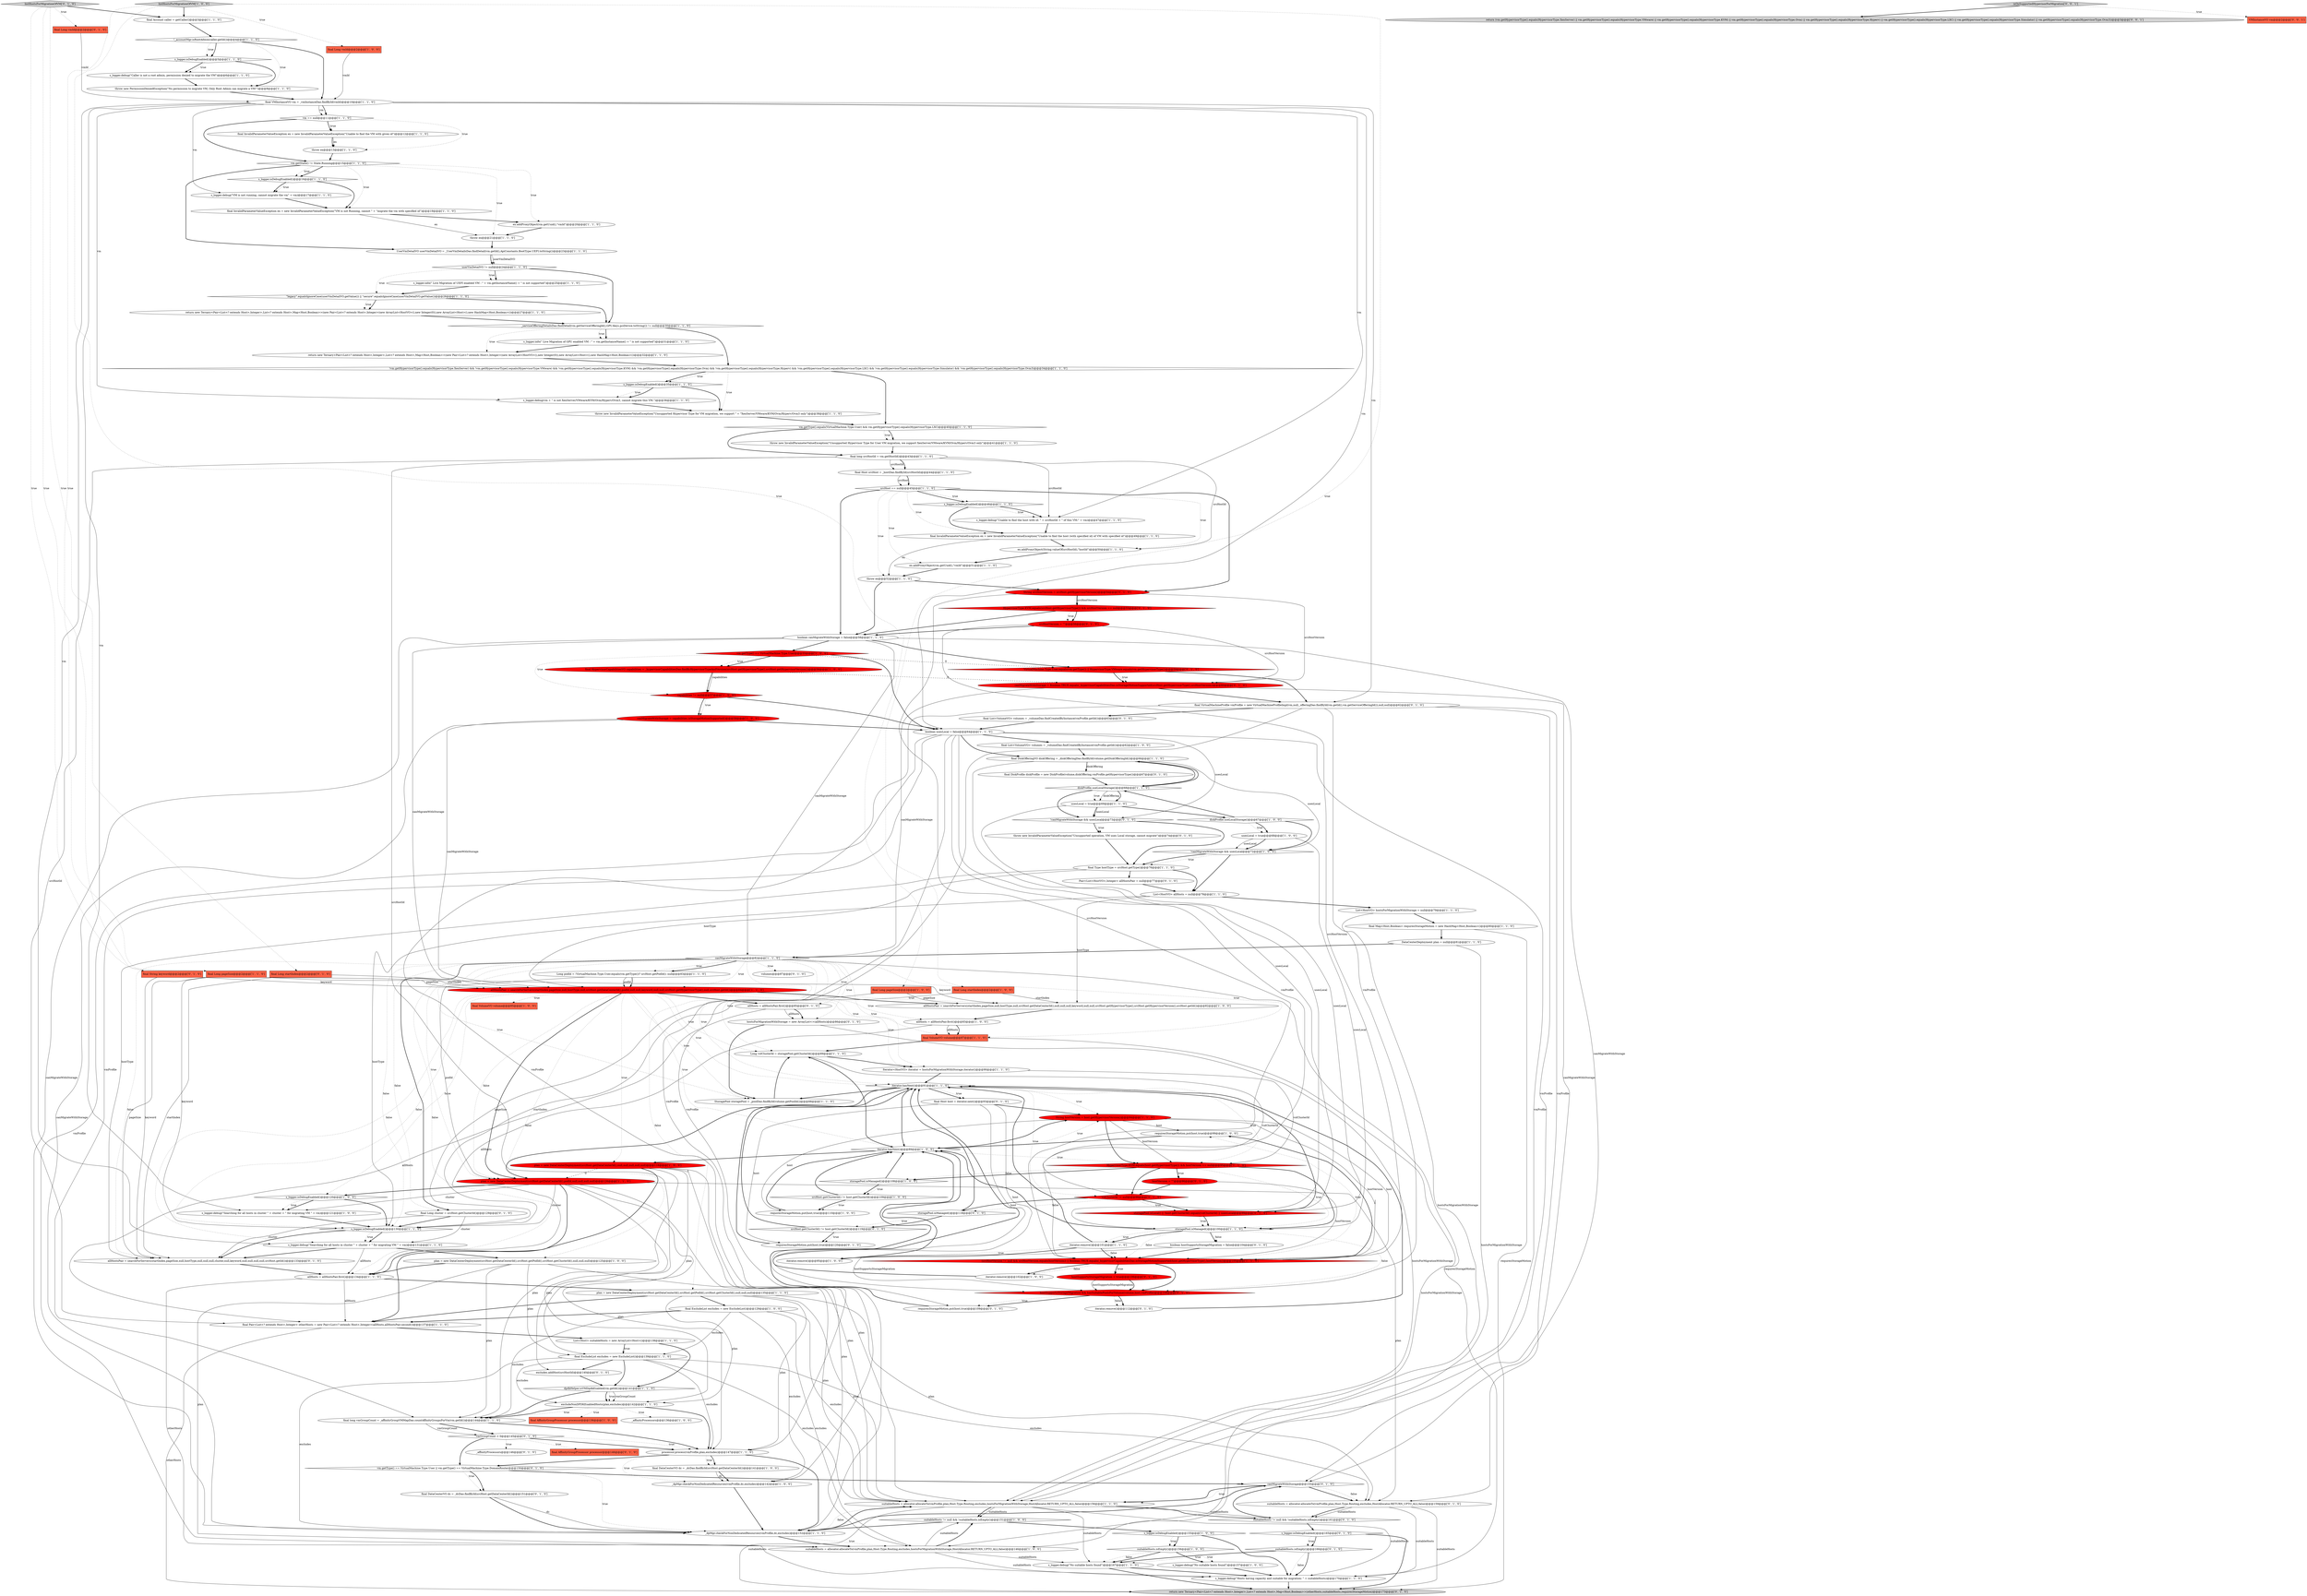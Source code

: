 digraph {
111 [style = filled, label = "listHostsForMigrationOfVM['1', '0', '0']", fillcolor = lightgray, shape = diamond image = "AAA0AAABBB1BBB"];
22 [style = filled, label = "allHostsPair = searchForServers(startIndex,pageSize,null,hostType,null,srcHost.getDataCenterId(),podId,null,null,keyword,null,null,srcHost.getHypervisorType(),null,srcHost.getId())@@@84@@@['1', '1', '0']", fillcolor = red, shape = ellipse image = "AAA1AAABBB1BBB"];
56 [style = filled, label = "final Type hostType = srcHost.getType()@@@76@@@['1', '1', '0']", fillcolor = white, shape = ellipse image = "AAA0AAABBB1BBB"];
51 [style = filled, label = "final Long pageSize@@@2@@@['1', '0', '0']", fillcolor = tomato, shape = box image = "AAA0AAABBB1BBB"];
89 [style = filled, label = "s_logger.info(\" Live Migration of GPU enabled VM : \" + vm.getInstanceName() + \" is not supported\")@@@31@@@['1', '1', '0']", fillcolor = white, shape = ellipse image = "AAA0AAABBB1BBB"];
157 [style = filled, label = "requiresStorageMotion.put(host,true)@@@109@@@['0', '1', '0']", fillcolor = white, shape = ellipse image = "AAA0AAABBB2BBB"];
58 [style = filled, label = "s_logger.debug(\"No suitable hosts found\")@@@167@@@['1', '1', '0']", fillcolor = white, shape = ellipse image = "AAA0AAABBB1BBB"];
124 [style = filled, label = "srcHostVersion = \"\"@@@56@@@['0', '1', '0']", fillcolor = red, shape = ellipse image = "AAA1AAABBB2BBB"];
156 [style = filled, label = "canMigrateWithStorage@@@155@@@['0', '1', '0']", fillcolor = white, shape = diamond image = "AAA0AAABBB2BBB"];
71 [style = filled, label = "requiresStorageMotion.put(host,true)@@@99@@@['1', '0', '0']", fillcolor = white, shape = ellipse image = "AAA0AAABBB1BBB"];
110 [style = filled, label = "excludeNonDPDKEnabledHosts(plan,excludes)@@@142@@@['1', '1', '0']", fillcolor = white, shape = ellipse image = "AAA0AAABBB1BBB"];
119 [style = filled, label = "final Host host = iterator.next()@@@93@@@['0', '1', '0']", fillcolor = white, shape = ellipse image = "AAA0AAABBB2BBB"];
20 [style = filled, label = "return new Ternary<Pair<List<? extends Host>,Integer>,List<? extends Host>,Map<Host,Boolean>>(new Pair<List<? extends Host>,Integer>(new ArrayList<HostVO>(),new Integer(0)),new ArrayList<Host>(),new HashMap<Host,Boolean>())@@@32@@@['1', '1', '0']", fillcolor = white, shape = ellipse image = "AAA0AAABBB1BBB"];
35 [style = filled, label = "boolean usesLocal = false@@@64@@@['1', '1', '0']", fillcolor = white, shape = ellipse image = "AAA0AAABBB1BBB"];
7 [style = filled, label = "(srcHostVersion != null && srcHostVersion.equals(hostVersion)) || Boolean.TRUE.equals(_hypervisorCapabilitiesDao.isStorageMotionSupported(host.getHypervisorType(),hostVersion))@@@105@@@['1', '1', '0']", fillcolor = red, shape = diamond image = "AAA1AAABBB1BBB"];
21 [style = filled, label = "storagePool.isManaged()@@@100@@@['1', '1', '0']", fillcolor = white, shape = diamond image = "AAA0AAABBB1BBB"];
57 [style = filled, label = "Long podId = !VirtualMachine.Type.User.equals(vm.getType())? srcHost.getPodId(): null@@@83@@@['1', '1', '0']", fillcolor = white, shape = ellipse image = "AAA0AAABBB1BBB"];
140 [style = filled, label = "final List<VolumeVO> volumes = _volumeDao.findCreatedByInstance(vmProfile.getId())@@@63@@@['0', '1', '0']", fillcolor = white, shape = ellipse image = "AAA0AAABBB2BBB"];
136 [style = filled, label = "vmGroupCount > 0@@@145@@@['0', '1', '0']", fillcolor = white, shape = diamond image = "AAA0AAABBB2BBB"];
29 [style = filled, label = "iterator.hasNext()@@@91@@@['1', '1', '0']", fillcolor = white, shape = diamond image = "AAA0AAABBB1BBB"];
19 [style = filled, label = "userVmDetailVO != null@@@24@@@['1', '1', '0']", fillcolor = white, shape = diamond image = "AAA0AAABBB1BBB"];
38 [style = filled, label = "final VMInstanceVO vm = _vmInstanceDao.findById(vmId)@@@10@@@['1', '1', '0']", fillcolor = white, shape = ellipse image = "AAA0AAABBB1BBB"];
31 [style = filled, label = "final InvalidParameterValueException ex = new InvalidParameterValueException(\"Unable to find the VM with given id\")@@@12@@@['1', '1', '0']", fillcolor = white, shape = ellipse image = "AAA0AAABBB1BBB"];
122 [style = filled, label = "final Long cluster = srcHost.getClusterId()@@@129@@@['0', '1', '0']", fillcolor = white, shape = ellipse image = "AAA0AAABBB2BBB"];
23 [style = filled, label = "throw new InvalidParameterValueException(\"Unsupported Hypervisor Type for VM migration, we support \" + \"XenServer/VMware/KVM/Ovm/Hyperv/Ovm3 only\")@@@38@@@['1', '1', '0']", fillcolor = white, shape = ellipse image = "AAA0AAABBB1BBB"];
72 [style = filled, label = "final Long vmId@@@2@@@['1', '0', '0']", fillcolor = tomato, shape = box image = "AAA0AAABBB1BBB"];
63 [style = filled, label = "s_logger.isDebugEnabled()@@@46@@@['1', '1', '0']", fillcolor = white, shape = diamond image = "AAA0AAABBB1BBB"];
3 [style = filled, label = "storagePool.isManaged()@@@108@@@['1', '0', '0']", fillcolor = white, shape = diamond image = "AAA0AAABBB1BBB"];
98 [style = filled, label = "final ExcludeList excludes = new ExcludeList()@@@129@@@['1', '0', '0']", fillcolor = white, shape = ellipse image = "AAA0AAABBB1BBB"];
9 [style = filled, label = "capabilities != null@@@57@@@['1', '0', '0']", fillcolor = red, shape = diamond image = "AAA1AAABBB1BBB"];
1 [style = filled, label = "diskProfile.useLocalStorage()@@@68@@@['1', '1', '0']", fillcolor = white, shape = diamond image = "AAA0AAABBB1BBB"];
4 [style = filled, label = "final InvalidParameterValueException ex = new InvalidParameterValueException(\"Unable to find the host (with specified id) of VM with specified id\")@@@49@@@['1', '1', '0']", fillcolor = white, shape = ellipse image = "AAA0AAABBB1BBB"];
43 [style = filled, label = "final long vmGroupCount = _affinityGroupVMMapDao.countAffinityGroupsForVm(vm.getId())@@@144@@@['1', '1', '0']", fillcolor = white, shape = ellipse image = "AAA0AAABBB1BBB"];
41 [style = filled, label = "final Map<Host,Boolean> requiresStorageMotion = new HashMap<Host,Boolean>()@@@80@@@['1', '1', '0']", fillcolor = white, shape = ellipse image = "AAA0AAABBB1BBB"];
127 [style = filled, label = "_affinityProcessors@@@146@@@['0', '1', '0']", fillcolor = white, shape = ellipse image = "AAA0AAABBB2BBB"];
77 [style = filled, label = "usesLocal = true@@@68@@@['1', '0', '0']", fillcolor = white, shape = ellipse image = "AAA0AAABBB1BBB"];
123 [style = filled, label = "iterator.remove()@@@112@@@['0', '1', '0']", fillcolor = white, shape = ellipse image = "AAA0AAABBB2BBB"];
26 [style = filled, label = "vm.getType() == VirtualMachine.Type.User@@@55@@@['1', '0', '0']", fillcolor = red, shape = diamond image = "AAA1AAABBB1BBB"];
130 [style = filled, label = "srcHost.getClusterId() != host.getClusterId()@@@119@@@['0', '1', '0']", fillcolor = white, shape = diamond image = "AAA0AAABBB2BBB"];
95 [style = filled, label = "s_logger.isDebugEnabled()@@@130@@@['1', '1', '0']", fillcolor = white, shape = diamond image = "AAA0AAABBB1BBB"];
121 [style = filled, label = "vm.getType() == VirtualMachine.Type.User || vm.getType() == VirtualMachine.Type.DomainRouter@@@150@@@['0', '1', '0']", fillcolor = white, shape = diamond image = "AAA0AAABBB2BBB"];
90 [style = filled, label = "!vm.getHypervisorType().equals(HypervisorType.XenServer) && !vm.getHypervisorType().equals(HypervisorType.VMware) && !vm.getHypervisorType().equals(HypervisorType.KVM) && !vm.getHypervisorType().equals(HypervisorType.Ovm) && !vm.getHypervisorType().equals(HypervisorType.Hyperv) && !vm.getHypervisorType().equals(HypervisorType.LXC) && !vm.getHypervisorType().equals(HypervisorType.Simulator) && !vm.getHypervisorType().equals(HypervisorType.Ovm3)@@@34@@@['1', '1', '0']", fillcolor = white, shape = diamond image = "AAA0AAABBB1BBB"];
97 [style = filled, label = "s_logger.isDebugEnabled()@@@120@@@['1', '0', '0']", fillcolor = white, shape = diamond image = "AAA0AAABBB1BBB"];
14 [style = filled, label = "vm == null@@@11@@@['1', '1', '0']", fillcolor = white, shape = diamond image = "AAA0AAABBB1BBB"];
120 [style = filled, label = "final String keyword@@@2@@@['0', '1', '0']", fillcolor = tomato, shape = box image = "AAA0AAABBB2BBB"];
104 [style = filled, label = "String hostVersion = host.getHypervisorVersion()@@@94@@@['1', '1', '0']", fillcolor = red, shape = ellipse image = "AAA1AAABBB1BBB"];
134 [style = filled, label = "final VirtualMachineProfile vmProfile = new VirtualMachineProfileImpl(vm,null,_offeringDao.findById(vm.getId(),vm.getServiceOfferingId()),null,null)@@@62@@@['0', '1', '0']", fillcolor = white, shape = ellipse image = "AAA0AAABBB2BBB"];
82 [style = filled, label = "final HypervisorCapabilitiesVO capabilities = _hypervisorCapabilitiesDao.findByHypervisorTypeAndVersion(srcHost.getHypervisorType(),srcHost.getHypervisorVersion())@@@56@@@['1', '0', '0']", fillcolor = red, shape = ellipse image = "AAA1AAABBB1BBB"];
135 [style = filled, label = "final Long vmId@@@2@@@['0', '1', '0']", fillcolor = tomato, shape = box image = "AAA0AAABBB2BBB"];
50 [style = filled, label = "final List<VolumeVO> volumes = _volumeDao.findCreatedByInstance(vmProfile.getId())@@@62@@@['1', '0', '0']", fillcolor = white, shape = ellipse image = "AAA0AAABBB1BBB"];
70 [style = filled, label = "final long srcHostId = vm.getHostId()@@@43@@@['1', '1', '0']", fillcolor = white, shape = ellipse image = "AAA0AAABBB1BBB"];
94 [style = filled, label = "_serviceOfferingDetailsDao.findDetail(vm.getServiceOfferingId(),GPU.Keys.pciDevice.toString()) != null@@@30@@@['1', '1', '0']", fillcolor = white, shape = diamond image = "AAA0AAABBB1BBB"];
79 [style = filled, label = "allHosts = allHostsPair.first()@@@134@@@['1', '1', '0']", fillcolor = white, shape = ellipse image = "AAA0AAABBB1BBB"];
106 [style = filled, label = "boolean canMigrateWithStorage = false@@@58@@@['1', '1', '0']", fillcolor = white, shape = ellipse image = "AAA0AAABBB1BBB"];
17 [style = filled, label = "_dpMgr.checkForNonDedicatedResources(vmProfile,dc,excludes)@@@152@@@['1', '1', '0']", fillcolor = white, shape = ellipse image = "AAA0AAABBB1BBB"];
100 [style = filled, label = "iterator.remove()@@@101@@@['1', '1', '0']", fillcolor = white, shape = ellipse image = "AAA0AAABBB1BBB"];
112 [style = filled, label = "s_logger.isDebugEnabled()@@@5@@@['1', '1', '0']", fillcolor = white, shape = diamond image = "AAA0AAABBB1BBB"];
39 [style = filled, label = "vm.getState() != State.Running@@@15@@@['1', '1', '0']", fillcolor = white, shape = diamond image = "AAA0AAABBB1BBB"];
49 [style = filled, label = "s_logger.isDebugEnabled()@@@35@@@['1', '1', '0']", fillcolor = white, shape = diamond image = "AAA0AAABBB1BBB"];
145 [style = filled, label = "allHostsPair = searchForServers(startIndex,pageSize,null,hostType,null,null,null,cluster,null,keyword,null,null,null,null,srcHost.getId())@@@133@@@['0', '1', '0']", fillcolor = white, shape = ellipse image = "AAA0AAABBB2BBB"];
61 [style = filled, label = "List<HostVO> hostsForMigrationWithStorage = null@@@79@@@['1', '1', '0']", fillcolor = white, shape = ellipse image = "AAA0AAABBB1BBB"];
68 [style = filled, label = "canMigrateWithStorage = capabilities.isStorageMotionSupported()@@@58@@@['1', '0', '0']", fillcolor = red, shape = ellipse image = "AAA1AAABBB1BBB"];
55 [style = filled, label = "final AffinityGroupProcessor processor@@@136@@@['1', '0', '0']", fillcolor = tomato, shape = box image = "AAA0AAABBB1BBB"];
45 [style = filled, label = "suitableHosts = allocator.allocateTo(vmProfile,plan,Host.Type.Routing,excludes,hostsForMigrationWithStorage,HostAllocator.RETURN_UPTO_ALL,false)@@@146@@@['1', '0', '0']", fillcolor = white, shape = ellipse image = "AAA0AAABBB1BBB"];
18 [style = filled, label = "iterator.remove()@@@95@@@['1', '0', '0']", fillcolor = white, shape = ellipse image = "AAA0AAABBB1BBB"];
34 [style = filled, label = "dpdkHelper.isVMDpdkEnabled(vm.getId())@@@141@@@['1', '1', '0']", fillcolor = white, shape = diamond image = "AAA0AAABBB1BBB"];
42 [style = filled, label = "s_logger.debug(\"Unable to find the host with id: \" + srcHostId + \" of this VM:\" + vm)@@@47@@@['1', '1', '0']", fillcolor = white, shape = ellipse image = "AAA0AAABBB1BBB"];
105 [style = filled, label = "s_logger.debug(\"Searching for all hosts in cluster \" + cluster + \" for migrating VM \" + vm)@@@121@@@['1', '0', '0']", fillcolor = white, shape = ellipse image = "AAA0AAABBB1BBB"];
102 [style = filled, label = "s_logger.debug(\"Hosts having capacity and suitable for migration: \" + suitableHosts)@@@170@@@['1', '1', '0']", fillcolor = white, shape = ellipse image = "AAA0AAABBB1BBB"];
131 [style = filled, label = "suitableHosts != null && !suitableHosts.isEmpty()@@@161@@@['0', '1', '0']", fillcolor = white, shape = diamond image = "AAA0AAABBB2BBB"];
141 [style = filled, label = "volumes@@@87@@@['0', '1', '0']", fillcolor = white, shape = ellipse image = "AAA0AAABBB2BBB"];
109 [style = filled, label = "iterator.remove()@@@102@@@['1', '0', '0']", fillcolor = white, shape = ellipse image = "AAA0AAABBB1BBB"];
44 [style = filled, label = "final ExcludeList excludes = new ExcludeList()@@@139@@@['1', '1', '0']", fillcolor = white, shape = ellipse image = "AAA0AAABBB1BBB"];
149 [style = filled, label = "requiresStorageMotion.put(host,true)@@@120@@@['0', '1', '0']", fillcolor = white, shape = ellipse image = "AAA0AAABBB2BBB"];
64 [style = filled, label = "plan = new DataCenterDeployment(srcHost.getDataCenterId(),srcHost.getPodId(),srcHost.getClusterId(),null,null,null)@@@125@@@['1', '0', '0']", fillcolor = white, shape = ellipse image = "AAA0AAABBB1BBB"];
12 [style = filled, label = "s_logger.debug(\"VM is not running, cannot migrate the vm\" + vm)@@@17@@@['1', '1', '0']", fillcolor = white, shape = ellipse image = "AAA0AAABBB1BBB"];
93 [style = filled, label = "iterator.hasNext()@@@89@@@['1', '0', '0']", fillcolor = white, shape = diamond image = "AAA0AAABBB1BBB"];
40 [style = filled, label = "vm.getType().equals(VirtualMachine.Type.User) && vm.getHypervisorType().equals(HypervisorType.LXC)@@@40@@@['1', '1', '0']", fillcolor = white, shape = diamond image = "AAA0AAABBB1BBB"];
11 [style = filled, label = "throw ex@@@21@@@['1', '1', '0']", fillcolor = white, shape = ellipse image = "AAA0AAABBB1BBB"];
78 [style = filled, label = "allHostsPair = searchForServers(startIndex,pageSize,null,hostType,null,srcHost.getDataCenterId(),null,null,null,keyword,null,null,srcHost.getHypervisorType(),srcHost.getHypervisorVersion(),srcHost.getId())@@@82@@@['1', '0', '0']", fillcolor = white, shape = ellipse image = "AAA0AAABBB1BBB"];
128 [style = filled, label = "listHostsForMigrationOfVM['0', '1', '0']", fillcolor = lightgray, shape = diamond image = "AAA0AAABBB2BBB"];
52 [style = filled, label = "s_logger.debug(vm + \" is not XenServer/VMware/KVM/Ovm/Hyperv/Ovm3, cannot migrate this VM.\")@@@36@@@['1', '1', '0']", fillcolor = white, shape = ellipse image = "AAA0AAABBB1BBB"];
5 [style = filled, label = "suitableHosts.isEmpty()@@@156@@@['1', '0', '0']", fillcolor = white, shape = diamond image = "AAA0AAABBB1BBB"];
16 [style = filled, label = "\"legacy\".equalsIgnoreCase(userVmDetailVO.getValue()) || \"secure\".equalsIgnoreCase(userVmDetailVO.getValue())@@@26@@@['1', '1', '0']", fillcolor = white, shape = diamond image = "AAA0AAABBB1BBB"];
48 [style = filled, label = "suitableHosts != null && !suitableHosts.isEmpty()@@@151@@@['1', '0', '0']", fillcolor = white, shape = diamond image = "AAA0AAABBB1BBB"];
96 [style = filled, label = "final Host srcHost = _hostDao.findById(srcHostId)@@@44@@@['1', '1', '0']", fillcolor = white, shape = ellipse image = "AAA0AAABBB1BBB"];
24 [style = filled, label = "final VolumeVO volume@@@87@@@['1', '1', '0']", fillcolor = tomato, shape = box image = "AAA0AAABBB1BBB"];
92 [style = filled, label = "final Long pageSize@@@2@@@['1', '1', '0']", fillcolor = tomato, shape = box image = "AAA0AAABBB1BBB"];
28 [style = filled, label = "throw new PermissionDeniedException(\"No permission to migrate VM, Only Root Admin can migrate a VM!\")@@@8@@@['1', '1', '0']", fillcolor = white, shape = ellipse image = "AAA0AAABBB1BBB"];
160 [style = filled, label = "return (vm.getHypervisorType().equals(HypervisorType.XenServer) || vm.getHypervisorType().equals(HypervisorType.VMware) || vm.getHypervisorType().equals(HypervisorType.KVM) || vm.getHypervisorType().equals(HypervisorType.Ovm) || vm.getHypervisorType().equals(HypervisorType.Hyperv) || vm.getHypervisorType().equals(HypervisorType.LXC) || vm.getHypervisorType().equals(HypervisorType.Simulator) || vm.getHypervisorType().equals(HypervisorType.Ovm3))@@@3@@@['0', '0', '1']", fillcolor = lightgray, shape = ellipse image = "AAA0AAABBB3BBB"];
146 [style = filled, label = "final AffinityGroupProcessor processor@@@146@@@['0', '1', '0']", fillcolor = tomato, shape = box image = "AAA0AAABBB2BBB"];
91 [style = filled, label = "allHosts = allHostsPair.first()@@@83@@@['1', '0', '0']", fillcolor = white, shape = ellipse image = "AAA0AAABBB1BBB"];
84 [style = filled, label = "suitableHosts = allocator.allocateTo(vmProfile,plan,Host.Type.Routing,excludes,hostsForMigrationWithStorage,HostAllocator.RETURN_UPTO_ALL,false)@@@156@@@['1', '1', '0']", fillcolor = white, shape = ellipse image = "AAA0AAABBB1BBB"];
10 [style = filled, label = "return new Ternary<Pair<List<? extends Host>,Integer>,List<? extends Host>,Map<Host,Boolean>>(new Pair<List<? extends Host>,Integer>(new ArrayList<HostVO>(),new Integer(0)),new ArrayList<Host>(),new HashMap<Host,Boolean>())@@@27@@@['1', '1', '0']", fillcolor = white, shape = ellipse image = "AAA0AAABBB1BBB"];
67 [style = filled, label = "diskProfile.useLocalStorage()@@@67@@@['1', '0', '0']", fillcolor = white, shape = diamond image = "AAA0AAABBB1BBB"];
30 [style = filled, label = "ex.addProxyObject(vm.getUuid(),\"vmId\")@@@51@@@['1', '1', '0']", fillcolor = white, shape = ellipse image = "AAA0AAABBB1BBB"];
33 [style = filled, label = "ex.addProxyObject(vm.getUuid(),\"vmId\")@@@20@@@['1', '1', '0']", fillcolor = white, shape = ellipse image = "AAA0AAABBB1BBB"];
129 [style = filled, label = "return new Ternary<Pair<List<? extends Host>,Integer>,List<? extends Host>,Map<Host,Boolean>>(otherHosts,suitableHosts,requiresStorageMotion)@@@173@@@['0', '1', '0']", fillcolor = lightgray, shape = ellipse image = "AAA0AAABBB2BBB"];
54 [style = filled, label = "List<HostVO> allHosts = null@@@78@@@['1', '1', '0']", fillcolor = white, shape = ellipse image = "AAA0AAABBB1BBB"];
118 [style = filled, label = "s_logger.isDebugEnabled()@@@165@@@['0', '1', '0']", fillcolor = white, shape = diamond image = "AAA0AAABBB2BBB"];
107 [style = filled, label = "Iterator<HostVO> iterator = hostsForMigrationWithStorage.iterator()@@@90@@@['1', '1', '0']", fillcolor = white, shape = ellipse image = "AAA0AAABBB1BBB"];
144 [style = filled, label = "suitableHosts.isEmpty()@@@166@@@['0', '1', '0']", fillcolor = white, shape = diamond image = "AAA0AAABBB2BBB"];
81 [style = filled, label = "plan = new DataCenterDeployment(srcHost.getDataCenterId(),srcHost.getPodId(),srcHost.getClusterId(),null,null,null)@@@135@@@['1', '1', '0']", fillcolor = white, shape = ellipse image = "AAA0AAABBB1BBB"];
60 [style = filled, label = "throw ex@@@52@@@['1', '1', '0']", fillcolor = white, shape = ellipse image = "AAA0AAABBB1BBB"];
62 [style = filled, label = "_affinityProcessors@@@136@@@['1', '0', '0']", fillcolor = white, shape = ellipse image = "AAA0AAABBB1BBB"];
114 [style = filled, label = "!canMigrateWithStorage && usesLocal@@@73@@@['0', '1', '0']", fillcolor = white, shape = diamond image = "AAA0AAABBB2BBB"];
36 [style = filled, label = "canMigrateWithStorage@@@82@@@['1', '1', '0']", fillcolor = white, shape = diamond image = "AAA0AAABBB1BBB"];
99 [style = filled, label = "final InvalidParameterValueException ex = new InvalidParameterValueException(\"VM is not Running, cannot \" + \"migrate the vm with specified id\")@@@19@@@['1', '1', '0']", fillcolor = white, shape = ellipse image = "AAA0AAABBB1BBB"];
32 [style = filled, label = "DataCenterDeployment plan = null@@@81@@@['1', '1', '0']", fillcolor = white, shape = ellipse image = "AAA0AAABBB1BBB"];
117 [style = filled, label = "canMigrateWithStorage = Boolean.TRUE.equals(_hypervisorCapabilitiesDao.isStorageMotionSupported(srcHost.getHypervisorType(),srcHostVersion))@@@60@@@['0', '1', '0']", fillcolor = red, shape = ellipse image = "AAA1AAABBB2BBB"];
80 [style = filled, label = "s_logger.isDebugEnabled()@@@16@@@['1', '1', '0']", fillcolor = white, shape = diamond image = "AAA0AAABBB1BBB"];
108 [style = filled, label = "ex.addProxyObject(String.valueOf(srcHostId),\"hostId\")@@@50@@@['1', '1', '0']", fillcolor = white, shape = ellipse image = "AAA0AAABBB1BBB"];
150 [style = filled, label = "suitableHosts = allocator.allocateTo(vmProfile,plan,Host.Type.Routing,excludes,HostAllocator.RETURN_UPTO_ALL,false)@@@159@@@['0', '1', '0']", fillcolor = white, shape = ellipse image = "AAA0AAABBB2BBB"];
151 [style = filled, label = "allHosts = allHostsPair.first()@@@85@@@['0', '1', '0']", fillcolor = white, shape = ellipse image = "AAA0AAABBB2BBB"];
153 [style = filled, label = "volClusterId != null@@@98@@@['0', '1', '0']", fillcolor = red, shape = diamond image = "AAA1AAABBB2BBB"];
101 [style = filled, label = "s_logger.isDebugEnabled()@@@155@@@['1', '0', '0']", fillcolor = white, shape = diamond image = "AAA0AAABBB1BBB"];
116 [style = filled, label = "boolean hostSupportsStorageMigration = false@@@104@@@['0', '1', '0']", fillcolor = white, shape = ellipse image = "AAA0AAABBB2BBB"];
133 [style = filled, label = "storagePool.isLocal() || !host.getClusterId().equals(volClusterId) || usesLocal@@@99@@@['0', '1', '0']", fillcolor = red, shape = diamond image = "AAA1AAABBB2BBB"];
6 [style = filled, label = "s_logger.debug(\"Caller is not a root admin, permission denied to migrate the VM\")@@@6@@@['1', '1', '0']", fillcolor = white, shape = ellipse image = "AAA0AAABBB1BBB"];
139 [style = filled, label = "VirtualMachine.Type.User.equals(vm.getType()) || HypervisorType.VMware.equals(vm.getHypervisorType())@@@59@@@['0', '1', '0']", fillcolor = red, shape = diamond image = "AAA1AAABBB2BBB"];
46 [style = filled, label = "final Account caller = getCaller()@@@3@@@['1', '1', '0']", fillcolor = white, shape = ellipse image = "AAA0AAABBB1BBB"];
37 [style = filled, label = "List<Host> suitableHosts = new ArrayList<Host>()@@@138@@@['1', '1', '0']", fillcolor = white, shape = ellipse image = "AAA0AAABBB1BBB"];
137 [style = filled, label = "final DataCenterVO dc = _dcDao.findById(srcHost.getDataCenterId())@@@151@@@['0', '1', '0']", fillcolor = white, shape = ellipse image = "AAA0AAABBB2BBB"];
138 [style = filled, label = "storagePool.isManaged()@@@118@@@['0', '1', '0']", fillcolor = white, shape = diamond image = "AAA0AAABBB2BBB"];
159 [style = filled, label = "isOnSupportedHypevisorForMigration['0', '0', '1']", fillcolor = lightgray, shape = diamond image = "AAA0AAABBB3BBB"];
142 [style = filled, label = "final Long startIndex@@@2@@@['0', '1', '0']", fillcolor = tomato, shape = box image = "AAA0AAABBB2BBB"];
76 [style = filled, label = "final Long startIndex@@@2@@@['1', '0', '0']", fillcolor = tomato, shape = box image = "AAA0AAABBB1BBB"];
88 [style = filled, label = "srcHost.getClusterId() != host.getClusterId()@@@109@@@['1', '0', '0']", fillcolor = white, shape = diamond image = "AAA0AAABBB1BBB"];
75 [style = filled, label = "final DataCenterVO dc = _dcDao.findById(srcHost.getDataCenterId())@@@141@@@['1', '0', '0']", fillcolor = white, shape = ellipse image = "AAA0AAABBB1BBB"];
2 [style = filled, label = "usesLocal = true@@@69@@@['1', '1', '0']", fillcolor = white, shape = ellipse image = "AAA0AAABBB1BBB"];
132 [style = filled, label = "hostsForMigrationWithStorage = new ArrayList<>(allHosts)@@@86@@@['0', '1', '0']", fillcolor = white, shape = ellipse image = "AAA0AAABBB2BBB"];
83 [style = filled, label = "plan = new DataCenterDeployment(srcHost.getDataCenterId(),null,null,null,null,null)@@@116@@@['1', '0', '0']", fillcolor = red, shape = ellipse image = "AAA1AAABBB1BBB"];
8 [style = filled, label = "s_logger.info(\" Live Migration of UEFI enabled VM : \" + vm.getInstanceName() + \" is not supported\")@@@25@@@['1', '1', '0']", fillcolor = white, shape = ellipse image = "AAA0AAABBB1BBB"];
143 [style = filled, label = "hostVersion = \"\"@@@96@@@['0', '1', '0']", fillcolor = red, shape = ellipse image = "AAA1AAABBB2BBB"];
66 [style = filled, label = "processor.process(vmProfile,plan,excludes)@@@147@@@['1', '1', '0']", fillcolor = white, shape = ellipse image = "AAA0AAABBB1BBB"];
0 [style = filled, label = "throw ex@@@13@@@['1', '1', '0']", fillcolor = white, shape = ellipse image = "AAA0AAABBB1BBB"];
15 [style = filled, label = "!canMigrateWithStorage && usesLocal@@@72@@@['1', '0', '0']", fillcolor = white, shape = diamond image = "AAA0AAABBB1BBB"];
113 [style = filled, label = "StoragePool storagePool = _poolDao.findById(volume.getPoolId())@@@88@@@['1', '1', '0']", fillcolor = white, shape = ellipse image = "AAA0AAABBB1BBB"];
147 [style = filled, label = "excludes.addHost(srcHostId)@@@140@@@['0', '1', '0']", fillcolor = white, shape = ellipse image = "AAA0AAABBB2BBB"];
155 [style = filled, label = "throw new InvalidParameterValueException(\"Unsupported operation, VM uses Local storage, cannot migrate\")@@@74@@@['0', '1', '0']", fillcolor = white, shape = ellipse image = "AAA0AAABBB2BBB"];
27 [style = filled, label = "Long volClusterId = storagePool.getClusterId()@@@89@@@['1', '1', '0']", fillcolor = white, shape = ellipse image = "AAA0AAABBB1BBB"];
69 [style = filled, label = "final Pair<List<? extends Host>,Integer> otherHosts = new Pair<List<? extends Host>,Integer>(allHosts,allHostsPair.second())@@@137@@@['1', '1', '0']", fillcolor = white, shape = ellipse image = "AAA0AAABBB1BBB"];
154 [style = filled, label = "String srcHostVersion = srcHost.getHypervisorVersion()@@@54@@@['0', '1', '0']", fillcolor = red, shape = ellipse image = "AAA1AAABBB2BBB"];
103 [style = filled, label = "throw new InvalidParameterValueException(\"Unsupported Hypervisor Type for User VM migration, we support XenServer/VMware/KVM/Ovm/Hyperv/Ovm3 only\")@@@41@@@['1', '1', '0']", fillcolor = white, shape = ellipse image = "AAA0AAABBB1BBB"];
65 [style = filled, label = "plan = new DataCenterDeployment(srcHost.getDataCenterId(),podId,null,null,null,null)@@@126@@@['1', '1', '0']", fillcolor = red, shape = ellipse image = "AAA1AAABBB1BBB"];
85 [style = filled, label = "UserVmDetailVO userVmDetailVO = _UserVmDetailsDao.findDetail(vm.getId(),ApiConstants.BootType.UEFI.toString())@@@23@@@['1', '1', '0']", fillcolor = white, shape = ellipse image = "AAA0AAABBB1BBB"];
73 [style = filled, label = "!_accountMgr.isRootAdmin(caller.getId())@@@4@@@['1', '1', '0']", fillcolor = white, shape = diamond image = "AAA0AAABBB1BBB"];
125 [style = filled, label = "final DiskProfile diskProfile = new DiskProfile(volume,diskOffering,vmProfile.getHypervisorType())@@@67@@@['0', '1', '0']", fillcolor = white, shape = ellipse image = "AAA0AAABBB2BBB"];
74 [style = filled, label = "final VolumeVO volume@@@85@@@['1', '0', '0']", fillcolor = tomato, shape = box image = "AAA0AAABBB1BBB"];
87 [style = filled, label = "HypervisorType.KVM.equals(host.getHypervisorType()) && hostVersion == null@@@95@@@['1', '1', '0']", fillcolor = red, shape = diamond image = "AAA1AAABBB1BBB"];
13 [style = filled, label = "final DiskOfferingVO diskOffering = _diskOfferingDao.findById(volume.getDiskOfferingId())@@@66@@@['1', '1', '0']", fillcolor = white, shape = ellipse image = "AAA0AAABBB1BBB"];
47 [style = filled, label = "_dpMgr.checkForNonDedicatedResources(vmProfile,dc,excludes)@@@142@@@['1', '0', '0']", fillcolor = white, shape = ellipse image = "AAA0AAABBB1BBB"];
53 [style = filled, label = "s_logger.debug(\"No suitable hosts found\")@@@157@@@['1', '0', '0']", fillcolor = white, shape = ellipse image = "AAA0AAABBB1BBB"];
148 [style = filled, label = "HypervisorType.KVM.equals(srcHost.getHypervisorType()) && srcHostVersion == null@@@55@@@['0', '1', '0']", fillcolor = red, shape = diamond image = "AAA1AAABBB2BBB"];
25 [style = filled, label = "s_logger.debug(\"Searching for all hosts in cluster \" + cluster + \" for migrating VM \" + vm)@@@131@@@['1', '1', '0']", fillcolor = white, shape = ellipse image = "AAA0AAABBB1BBB"];
158 [style = filled, label = "VMInstanceVO vm@@@2@@@['0', '0', '1']", fillcolor = tomato, shape = box image = "AAA0AAABBB3BBB"];
59 [style = filled, label = "srcHost == null@@@45@@@['1', '1', '0']", fillcolor = white, shape = diamond image = "AAA0AAABBB1BBB"];
126 [style = filled, label = "hostSupportsStorageMigration = true@@@106@@@['0', '1', '0']", fillcolor = red, shape = ellipse image = "AAA1AAABBB2BBB"];
115 [style = filled, label = "hostSupportsStorageMigration && hasSuitablePoolsForVolume(volume,host,vmProfile)@@@108@@@['0', '1', '0']", fillcolor = red, shape = diamond image = "AAA1AAABBB2BBB"];
86 [style = filled, label = "requiresStorageMotion.put(host,true)@@@110@@@['1', '0', '0']", fillcolor = white, shape = ellipse image = "AAA0AAABBB1BBB"];
152 [style = filled, label = "Pair<List<HostVO>,Integer> allHostsPair = null@@@77@@@['0', '1', '0']", fillcolor = white, shape = ellipse image = "AAA0AAABBB2BBB"];
68->35 [style = bold, label=""];
69->129 [style = solid, label="otherHosts"];
107->29 [style = bold, label=""];
40->103 [style = bold, label=""];
133->21 [style = dotted, label="true"];
15->54 [style = bold, label=""];
17->45 [style = bold, label=""];
73->112 [style = dotted, label="true"];
121->17 [style = dotted, label="true"];
44->66 [style = solid, label="excludes"];
36->65 [style = dotted, label="true"];
148->124 [style = bold, label=""];
67->1 [style = bold, label=""];
29->153 [style = dotted, label="true"];
97->105 [style = bold, label=""];
35->45 [style = solid, label="vmProfile"];
36->122 [style = bold, label=""];
22->74 [style = dotted, label="true"];
112->28 [style = bold, label=""];
125->1 [style = bold, label=""];
133->29 [style = bold, label=""];
22->78 [style = bold, label=""];
59->106 [style = bold, label=""];
124->117 [style = solid, label="srcHostVersion"];
137->17 [style = bold, label=""];
24->27 [style = bold, label=""];
85->19 [style = bold, label=""];
41->32 [style = bold, label=""];
39->80 [style = dotted, label="true"];
76->95 [style = solid, label="startIndex"];
73->112 [style = bold, label=""];
110->43 [style = dotted, label="true"];
84->131 [style = bold, label=""];
21->7 [style = dotted, label="false"];
22->24 [style = dotted, label="true"];
92->78 [style = solid, label="keyword"];
110->43 [style = bold, label=""];
128->135 [style = dotted, label="true"];
153->133 [style = bold, label=""];
43->66 [style = bold, label=""];
98->84 [style = solid, label="excludes"];
101->5 [style = dotted, label="true"];
59->63 [style = bold, label=""];
27->153 [style = solid, label="volClusterId"];
17->84 [style = bold, label=""];
5->53 [style = bold, label=""];
154->148 [style = solid, label="srcHostVersion"];
63->42 [style = dotted, label="true"];
22->113 [style = dotted, label="true"];
110->62 [style = dotted, label="true"];
26->82 [style = bold, label=""];
89->20 [style = bold, label=""];
69->37 [style = bold, label=""];
14->39 [style = bold, label=""];
121->137 [style = dotted, label="true"];
150->102 [style = solid, label="suitableHosts"];
122->145 [style = solid, label="cluster"];
104->86 [style = solid, label="host"];
2->114 [style = bold, label=""];
83->43 [style = solid, label="plan"];
104->7 [style = solid, label="hostVersion"];
139->134 [style = bold, label=""];
115->123 [style = dotted, label="false"];
130->29 [style = bold, label=""];
121->156 [style = bold, label=""];
31->0 [style = bold, label=""];
13->21 [style = solid, label="usesLocal"];
29->93 [style = bold, label=""];
100->18 [style = dotted, label="true"];
9->68 [style = bold, label=""];
53->102 [style = bold, label=""];
147->34 [style = bold, label=""];
108->30 [style = bold, label=""];
17->45 [style = dotted, label="true"];
115->123 [style = bold, label=""];
83->84 [style = solid, label="plan"];
114->155 [style = dotted, label="true"];
29->65 [style = bold, label=""];
114->155 [style = bold, label=""];
139->117 [style = dotted, label="true"];
38->52 [style = solid, label="vm"];
97->95 [style = bold, label=""];
80->99 [style = bold, label=""];
66->75 [style = bold, label=""];
36->95 [style = dotted, label="false"];
134->140 [style = bold, label=""];
81->150 [style = solid, label="plan"];
90->49 [style = dotted, label="true"];
83->44 [style = solid, label="plan"];
151->132 [style = solid, label="allHosts"];
101->5 [style = bold, label=""];
38->105 [style = solid, label="vm"];
87->3 [style = bold, label=""];
15->56 [style = bold, label=""];
34->43 [style = bold, label=""];
46->73 [style = bold, label=""];
63->4 [style = bold, label=""];
98->69 [style = bold, label=""];
87->21 [style = bold, label=""];
36->27 [style = dotted, label="true"];
104->71 [style = solid, label="host"];
21->100 [style = dotted, label="true"];
17->156 [style = bold, label=""];
4->60 [style = solid, label="ex"];
19->8 [style = bold, label=""];
36->57 [style = dotted, label="true"];
38->42 [style = solid, label="vm"];
64->43 [style = solid, label="plan"];
38->14 [style = bold, label=""];
87->3 [style = dotted, label="false"];
104->87 [style = bold, label=""];
70->42 [style = solid, label="srcHostId"];
29->119 [style = bold, label=""];
119->157 [style = solid, label="host"];
66->17 [style = bold, label=""];
56->152 [style = bold, label=""];
64->84 [style = solid, label="plan"];
66->121 [style = bold, label=""];
128->92 [style = dotted, label="true"];
59->63 [style = dotted, label="true"];
148->106 [style = bold, label=""];
73->38 [style = bold, label=""];
65->105 [style = solid, label="cluster"];
35->13 [style = bold, label=""];
39->33 [style = dotted, label="true"];
15->56 [style = dotted, label="true"];
111->51 [style = dotted, label="true"];
111->76 [style = dotted, label="true"];
43->136 [style = bold, label=""];
14->0 [style = dotted, label="true"];
39->11 [style = dotted, label="true"];
45->48 [style = solid, label="suitableHosts"];
109->93 [style = bold, label=""];
1->114 [style = bold, label=""];
2->67 [style = bold, label=""];
45->48 [style = bold, label=""];
82->9 [style = solid, label="capabilities"];
136->146 [style = dotted, label="true"];
36->107 [style = dotted, label="true"];
77->15 [style = solid, label="usesLocal"];
33->11 [style = bold, label=""];
35->50 [style = bold, label=""];
29->113 [style = bold, label=""];
149->29 [style = bold, label=""];
44->17 [style = solid, label="excludes"];
91->79 [style = solid, label="allHosts"];
3->88 [style = bold, label=""];
65->69 [style = bold, label=""];
75->47 [style = bold, label=""];
36->81 [style = dotted, label="false"];
87->143 [style = bold, label=""];
35->7 [style = solid, label="vmProfile"];
93->104 [style = bold, label=""];
156->150 [style = bold, label=""];
131->118 [style = bold, label=""];
100->7 [style = dotted, label="false"];
136->66 [style = dotted, label="true"];
84->58 [style = solid, label="suitableHosts"];
82->117 [style = dashed, label="0"];
26->82 [style = dotted, label="true"];
52->23 [style = bold, label=""];
84->102 [style = solid, label="suitableHosts"];
82->9 [style = bold, label=""];
159->160 [style = bold, label=""];
59->30 [style = dotted, label="true"];
38->25 [style = solid, label="vm"];
70->96 [style = solid, label="srcHostId"];
153->138 [style = bold, label=""];
26->9 [style = dotted, label="true"];
48->17 [style = bold, label=""];
130->149 [style = bold, label=""];
64->45 [style = solid, label="plan"];
77->15 [style = bold, label=""];
93->27 [style = bold, label=""];
88->93 [style = bold, label=""];
144->102 [style = dotted, label="false"];
142->22 [style = solid, label="startIndex"];
94->90 [style = bold, label=""];
22->151 [style = bold, label=""];
106->36 [style = solid, label="canMigrateWithStorage"];
144->58 [style = bold, label=""];
137->17 [style = solid, label="dc"];
122->95 [style = bold, label=""];
103->70 [style = bold, label=""];
118->144 [style = dotted, label="true"];
24->45 [style = solid, label="hostsForMigrationWithStorage"];
32->36 [style = bold, label=""];
91->24 [style = bold, label=""];
92->95 [style = solid, label="keyword"];
54->61 [style = bold, label=""];
134->115 [style = solid, label="vmProfile"];
99->11 [style = solid, label="ex"];
63->42 [style = bold, label=""];
0->39 [style = bold, label=""];
90->23 [style = dotted, label="true"];
136->127 [style = dotted, label="true"];
35->47 [style = solid, label="vmProfile"];
128->120 [style = dotted, label="true"];
85->19 [style = solid, label="userVmDetailVO"];
3->93 [style = bold, label=""];
36->22 [style = dotted, label="true"];
139->117 [style = bold, label=""];
138->29 [style = bold, label=""];
104->7 [style = solid, label="host"];
68->17 [style = solid, label="canMigrateWithStorage"];
120->145 [style = solid, label="keyword"];
88->86 [style = dotted, label="true"];
78->91 [style = bold, label=""];
134->17 [style = solid, label="vmProfile"];
36->79 [style = dotted, label="false"];
136->66 [style = bold, label=""];
19->8 [style = dotted, label="true"];
128->46 [style = bold, label=""];
156->84 [style = dotted, label="true"];
134->150 [style = solid, label="vmProfile"];
36->132 [style = dotted, label="true"];
7->126 [style = dotted, label="true"];
79->69 [style = solid, label="allHosts"];
49->52 [style = dotted, label="true"];
84->48 [style = solid, label="suitableHosts"];
48->101 [style = bold, label=""];
3->88 [style = dotted, label="true"];
5->53 [style = dotted, label="true"];
7->109 [style = dotted, label="false"];
151->132 [style = bold, label=""];
95->145 [style = bold, label=""];
106->22 [style = solid, label="canMigrateWithStorage"];
104->87 [style = solid, label="hostVersion"];
113->27 [style = bold, label=""];
117->156 [style = solid, label="canMigrateWithStorage"];
1->2 [style = bold, label=""];
56->22 [style = solid, label="hostType"];
157->29 [style = bold, label=""];
70->108 [style = solid, label="srcHostId"];
120->22 [style = solid, label="keyword"];
37->44 [style = dotted, label="true"];
43->136 [style = solid, label="vmGroupCount"];
124->106 [style = bold, label=""];
81->84 [style = solid, label="plan"];
150->129 [style = solid, label="suitableHosts"];
16->10 [style = bold, label=""];
95->25 [style = bold, label=""];
102->129 [style = bold, label=""];
11->85 [style = bold, label=""];
97->105 [style = dotted, label="true"];
58->129 [style = bold, label=""];
94->89 [style = dotted, label="true"];
34->110 [style = bold, label=""];
4->108 [style = bold, label=""];
116->115 [style = solid, label="hostSupportsStorageMigration"];
76->78 [style = solid, label="startIndex"];
112->6 [style = bold, label=""];
66->47 [style = dotted, label="true"];
22->93 [style = dotted, label="true"];
7->109 [style = bold, label=""];
126->115 [style = solid, label="hostSupportsStorageMigration"];
98->44 [style = solid, label="excludes"];
14->31 [style = dotted, label="true"];
107->87 [style = solid, label="volClusterId"];
99->33 [style = bold, label=""];
57->22 [style = bold, label=""];
106->26 [style = bold, label=""];
154->7 [style = solid, label="srcHostVersion"];
1->2 [style = dotted, label="true"];
112->6 [style = dotted, label="true"];
6->28 [style = bold, label=""];
150->131 [style = solid, label="suitableHosts"];
39->80 [style = bold, label=""];
5->58 [style = dotted, label="false"];
156->150 [style = dotted, label="false"];
72->38 [style = solid, label="vmId"];
84->48 [style = bold, label=""];
145->79 [style = bold, label=""];
54->78 [style = solid, label="hostType"];
22->65 [style = bold, label=""];
1->13 [style = bold, label=""];
9->35 [style = bold, label=""];
136->121 [style = bold, label=""];
13->1 [style = bold, label=""];
106->17 [style = solid, label="canMigrateWithStorage"];
36->145 [style = dotted, label="false"];
36->102 [style = solid, label="requiresStorageMotion"];
64->79 [style = bold, label=""];
35->114 [style = solid, label="usesLocal"];
21->100 [style = bold, label=""];
34->110 [style = dotted, label="true"];
81->69 [style = bold, label=""];
36->24 [style = dotted, label="true"];
111->46 [style = bold, label=""];
57->22 [style = solid, label="podId"];
73->28 [style = dotted, label="true"];
57->65 [style = solid, label="podId"];
61->84 [style = solid, label="hostsForMigrationWithStorage"];
59->60 [style = dotted, label="true"];
60->106 [style = bold, label=""];
67->77 [style = dotted, label="true"];
21->115 [style = dotted, label="false"];
22->29 [style = dotted, label="true"];
80->12 [style = dotted, label="true"];
153->133 [style = dotted, label="true"];
130->149 [style = dotted, label="true"];
114->56 [style = bold, label=""];
87->21 [style = dotted, label="true"];
60->154 [style = bold, label=""];
20->90 [style = bold, label=""];
7->126 [style = bold, label=""];
65->66 [style = solid, label="plan"];
79->81 [style = bold, label=""];
154->117 [style = solid, label="srcHostVersion"];
84->129 [style = solid, label="suitableHosts"];
39->85 [style = bold, label=""];
101->102 [style = bold, label=""];
119->115 [style = solid, label="host"];
150->131 [style = bold, label=""];
117->36 [style = solid, label="canMigrateWithStorage"];
9->68 [style = dotted, label="true"];
36->29 [style = dotted, label="true"];
111->72 [style = dotted, label="true"];
44->147 [style = bold, label=""];
132->113 [style = bold, label=""];
65->84 [style = solid, label="plan"];
22->91 [style = dotted, label="true"];
7->71 [style = bold, label=""];
25->64 [style = bold, label=""];
36->57 [style = bold, label=""];
100->29 [style = bold, label=""];
59->108 [style = dotted, label="true"];
70->147 [style = solid, label="srcHostId"];
68->22 [style = solid, label="canMigrateWithStorage"];
134->66 [style = solid, label="vmProfile"];
153->138 [style = dotted, label="false"];
87->143 [style = dotted, label="true"];
83->45 [style = solid, label="plan"];
115->157 [style = bold, label=""];
22->95 [style = dotted, label="false"];
38->14 [style = solid, label="vm"];
66->75 [style = dotted, label="true"];
83->65 [style = dashed, label="0"];
7->71 [style = dotted, label="true"];
133->21 [style = bold, label=""];
18->93 [style = bold, label=""];
22->78 [style = dotted, label="true"];
111->92 [style = dotted, label="true"];
106->139 [style = bold, label=""];
50->13 [style = bold, label=""];
95->25 [style = dotted, label="true"];
93->87 [style = dotted, label="true"];
100->7 [style = bold, label=""];
22->64 [style = dotted, label="false"];
118->129 [style = bold, label=""];
42->4 [style = bold, label=""];
10->94 [style = bold, label=""];
91->24 [style = solid, label="allHosts"];
22->107 [style = dotted, label="true"];
22->27 [style = dotted, label="true"];
75->47 [style = solid, label="dc"];
65->150 [style = solid, label="plan"];
132->84 [style = solid, label="hostsForMigrationWithStorage"];
81->66 [style = solid, label="plan"];
124->7 [style = solid, label="srcHostVersion"];
92->22 [style = solid, label="pageSize"];
13->15 [style = solid, label="usesLocal"];
38->12 [style = solid, label="vm"];
87->153 [style = bold, label=""];
40->70 [style = bold, label=""];
7->115 [style = bold, label=""];
36->113 [style = dotted, label="true"];
64->44 [style = solid, label="plan"];
41->129 [style = solid, label="requiresStorageMotion"];
98->43 [style = solid, label="excludes"];
119->149 [style = solid, label="host"];
134->84 [style = solid, label="vmProfile"];
44->150 [style = solid, label="excludes"];
123->29 [style = bold, label=""];
86->93 [style = bold, label=""];
93->104 [style = dotted, label="true"];
65->95 [style = solid, label="cluster"];
45->102 [style = solid, label="suitableHosts"];
144->58 [style = dotted, label="true"];
148->124 [style = dotted, label="true"];
31->0 [style = solid, label="ex"];
70->69 [style = solid, label="srcHostId"];
96->59 [style = solid, label="srcHost"];
65->97 [style = bold, label=""];
126->115 [style = bold, label=""];
156->84 [style = bold, label=""];
32->45 [style = solid, label="hostsForMigrationWithStorage"];
8->16 [style = bold, label=""];
88->86 [style = bold, label=""];
39->99 [style = dotted, label="true"];
59->4 [style = dotted, label="true"];
84->131 [style = solid, label="suitableHosts"];
151->69 [style = solid, label="allHosts"];
12->99 [style = bold, label=""];
28->38 [style = bold, label=""];
2->114 [style = solid, label="usesLocal"];
25->145 [style = bold, label=""];
19->94 [style = bold, label=""];
138->130 [style = bold, label=""];
118->144 [style = bold, label=""];
16->10 [style = dotted, label="true"];
45->58 [style = solid, label="suitableHosts"];
56->54 [style = bold, label=""];
92->145 [style = solid, label="pageSize"];
142->145 [style = solid, label="startIndex"];
159->158 [style = dotted, label="true"];
35->43 [style = solid, label="vmProfile"];
98->45 [style = solid, label="excludes"];
26->35 [style = bold, label=""];
51->78 [style = solid, label="pageSize"];
34->110 [style = solid, label="vmGroupCount"];
35->133 [style = solid, label="usesLocal"];
121->137 [style = bold, label=""];
122->25 [style = solid, label="cluster"];
90->49 [style = bold, label=""];
152->54 [style = bold, label=""];
16->94 [style = bold, label=""];
94->89 [style = bold, label=""];
110->55 [style = dotted, label="true"];
80->12 [style = bold, label=""];
116->7 [style = bold, label=""];
29->87 [style = dotted, label="true"];
138->130 [style = dotted, label="true"];
144->102 [style = bold, label=""];
155->56 [style = bold, label=""];
38->134 [style = solid, label="vm"];
56->145 [style = solid, label="hostType"];
29->119 [style = dotted, label="true"];
27->107 [style = bold, label=""];
71->93 [style = bold, label=""];
54->95 [style = solid, label="hostType"];
44->34 [style = bold, label=""];
81->98 [style = bold, label=""];
115->157 [style = dotted, label="true"];
29->104 [style = dotted, label="true"];
93->83 [style = bold, label=""];
135->38 [style = solid, label="vmId"];
1->2 [style = solid, label="diskOffering"];
58->102 [style = bold, label=""];
36->151 [style = dotted, label="true"];
65->110 [style = solid, label="plan"];
83->79 [style = bold, label=""];
13->125 [style = solid, label="diskOffering"];
21->93 [style = bold, label=""];
67->77 [style = bold, label=""];
61->41 [style = bold, label=""];
119->104 [style = bold, label=""];
143->153 [style = bold, label=""];
100->18 [style = bold, label=""];
22->83 [style = dotted, label="true"];
81->110 [style = solid, label="plan"];
49->23 [style = bold, label=""];
22->65 [style = dotted, label="false"];
105->95 [style = bold, label=""];
36->141 [style = dotted, label="true"];
40->103 [style = dotted, label="true"];
38->35 [style = solid, label="vm"];
140->35 [style = bold, label=""];
96->59 [style = bold, label=""];
22->97 [style = dotted, label="false"];
2->133 [style = solid, label="usesLocal"];
36->122 [style = dotted, label="false"];
14->31 [style = bold, label=""];
37->44 [style = bold, label=""];
17->84 [style = dotted, label="false"];
59->154 [style = bold, label=""];
98->47 [style = solid, label="excludes"];
5->58 [style = bold, label=""];
70->96 [style = bold, label=""];
117->134 [style = bold, label=""];
94->20 [style = dotted, label="true"];
143->7 [style = solid, label="hostVersion"];
79->102 [style = solid, label="otherHosts"];
77->21 [style = solid, label="usesLocal"];
26->139 [style = dashed, label="0"];
90->40 [style = bold, label=""];
110->66 [style = bold, label=""];
154->148 [style = bold, label=""];
35->84 [style = solid, label="vmProfile"];
49->52 [style = bold, label=""];
25->79 [style = solid, label="allHosts"];
23->40 [style = bold, label=""];
37->34 [style = bold, label=""];
44->110 [style = solid, label="excludes"];
131->156 [style = bold, label=""];
128->142 [style = dotted, label="true"];
19->16 [style = dotted, label="true"];
21->116 [style = bold, label=""];
106->156 [style = solid, label="canMigrateWithStorage"];
13->125 [style = bold, label=""];
47->17 [style = bold, label=""];
22->25 [style = dotted, label="false"];
67->15 [style = bold, label=""];
44->84 [style = solid, label="excludes"];
21->116 [style = dotted, label="false"];
51->95 [style = solid, label="pageSize"];
30->60 [style = bold, label=""];
}
